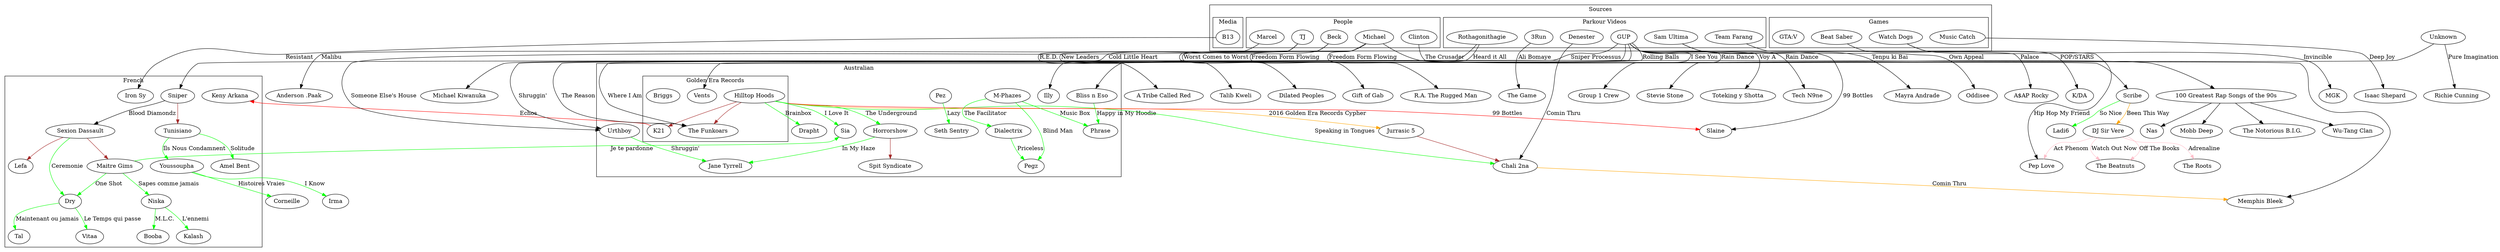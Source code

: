 /**
 * Song relationships represented by arrow colours
 * Sample: Red
 * Interpolation: Blue
 * Remix: Pink
 * Feature: Green
 * Band Member / Affiliation: Brown
 * Reference: Orange
 */

digraph "music-discovery" {
	compound = true;
	// Artists
	"Bliss n Eso" -> "Phrase" [color=green label="Happy in My Hoodie"];

	"Chali 2na" -> "Memphis Bleek" [color=orange label="Comin Thru"];

	"Dialectrix" -> "Pegz" [color=green label="Priceless"];

	"DJ Sir Vere" -> "Pep Love" [color=pink label="Act Phenom"];
	"DJ Sir Vere" -> "The Beatnuts" [color=pink label="Off The Books"];
	"DJ Sir Vere" -> "The Beatnuts" [color=pink label="Watch Out Now"];
	"DJ Sir Vere" -> "The Roots" [color=pink label="Adrenaline"];

	"Dry" -> "Tal" [color=green label="Maintenant ou jamais"];
	"Dry" -> "Vitaa" [color=green label="Le Temps qui passe"];

	"Hilltop Hoods" -> "Chali 2na" [color=green label="Speaking in Tongues"];
	"Hilltop Hoods" -> "Drapht" [color=green label="Brainbox"];
	"Hilltop Hoods" -> "Horrorshow" [color=green label="The Underground"];
	"Hilltop Hoods" -> "Jurrasic 5" [color=orange label="2016 Golden Era Records Cypher" ltail="cluster_Golden Era Records"];
	"Hilltop Hoods" -> "K21" [color=brown];
	"Hilltop Hoods" -> "Sia" [color=green label="I Love It"];
	"Hilltop Hoods" -> "Slaine" [color=red label="99 Bottles" ltail="cluster_Golden Era Records"];
	"Hilltop Hoods" -> "The Funkoars" [color=brown];

	"Horrorshow" -> "Jane Tyrrell" [color=green label="In My Haze"];
	"Horrorshow" -> "Spit Syndicate" [color=brown];

	"Jurrasic 5" -> "Chali 2na" [color=brown];

	"K21" -> "Keny Arkana" [color=red label="Echos"];

	"Maitre Gims" -> "Dry" [color=green label="One Shot"];
	"Maitre Gims" -> "Niska" [color=green label="Sapes comme jamais"];
	"Maitre Gims" -> "Sia" [color=green label="Je te pardonne"];

	"M-Phazes" -> "Dialectrix" [color=green label="The Facilitator"];
	"M-Phazes" -> "Pegz" [color=green label="Blind Man"];
	"M-Phazes" -> "Phrase" [color=green label="Music Box"];

	"Niska" -> "Booba" [color=green label="M.L.C."];
	"Niska" -> "Kalash" [color=green label="L'ennemi"];

	"Pez" -> "Seth Sentry" [color=green label="Lazy"];

	"Scribe" -> "Ladi6" [color=green label="So Nice"];
	"Scribe" -> "DJ Sir Vere" [color=orange label="Been This Way"];

	"Sexion Dassault" -> "Dry" [color=green label="Ceremonie"];
	"Sexion Dassault" -> "Maitre Gims" [color=brown];
	"Sexion Dassault" -> "Lefa" [color=brown];

	"Sniper" -> "Sexion Dassault" [label="Blood Diamondz"];
	"Sniper" -> "Tunisiano" [color=brown];

	"Tunisiano" -> "Amel Bent" [color=green label="Solitude"];
	"Tunisiano" -> "Youssoupha" [color=green label="Ils Nous Condamnent"];

	"Urthboy" -> "Jane Tyrrell" [color=green label="Shruggin'"];

	"Youssoupha" -> "Corneille" [color=green label="Histoires Vraies"];
	"Youssoupha" -> "Irma" [color=green label="I Know"];

	"100 Greatest Rap Songs of the 90s" -> "Nas";
	"100 Greatest Rap Songs of the 90s" -> "Mobb Deep";
	"100 Greatest Rap Songs of the 90s" -> "The Notorious B.I.G.";
	"100 Greatest Rap Songs of the 90s" -> "Wu-Tang Clan";

	// People
	"Beck" -> "Memphis Bleek";
	"Beck" -> "Michael Kiwanuka" [label="Cold Little Heart"];
	"Clinton" -> "Scribe" [label="The Crusader"];
	"Marcel" -> "Anderson .Paak" [label="Malibu"];
	"Michael" -> "100 Greatest Rap Songs of the 90s";
	"Michael" -> "Dilated Peoples" [label="Worst Comes to Worst"];
	"Michael" -> "Gift of Gab" [label="Freedom Form Flowing"];
	"Michael" -> "R.A. The Rugged Man" [label="Freedom Form Flowing"];
	"TJ" -> "A Tribe Called Red" [label="R.E.D."];
	"TJ" -> "Talib Kweli" [label="New Leaders"];
	"TJ" -> "Urthboy" [label="Someone Else's House"];

	// Parkour Videos
	"3Run" -> "The Game" [label="Ali Bomaye"];
	"Denester" -> "Chali 2na" [label="Comin Thru" URL="https://www.youtube.com/watch?v=FdZsOb8US5g"];
	"GUP" -> "Group 1 Crew" [label="I See You" URL="https://www.youtube.com/watch?v=FP29nf6HOJc"];
	"GUP" -> "Slaine" [label="99 Bottles" URL="https://www.youtube.com/watch?v=FP29nf6HOJc"];
	"GUP" -> "Sniper" [label="Sniper Processus"];
	"GUP" -> "Stevie Stone" [label="Rain Dance" URL="https://www.youtube.com/watch?v=cNqVxVWG_L4"];
	"GUP" -> "Tech N9ne" [label="Rain Dance" URL="https://www.youtube.com/watch?v=cNqVxVWG_L4"];
	"GUP" -> "The Funkoars" [label="The Reason" URL="https://www.youtube.com/watch?v=nn3R23jly0s"];
	"GUP" -> "The Funkoars" [label="Where I Am" URL="https://www.youtube.com/watch?v=PjSwbupUZjI"];
	"GUP" -> "Toteking y Shotta" [label="Voy A" URL="https://www.youtube.com/watch?v=a_tJCHdyD2E"];
	"GUP" -> "Vents" [label="Rolling Balls" URL="https://www.youtube.com/watch?v=Sb3PGXWK6FY"];
	"Rothagonithagie" -> "Illy" [label="Heard it All" URL="https://www.youtube.com/watch?v=pvO_z3amtiM"];
	"Rothagonithagie" -> "Urthboy" [label="Shruggin'" URL="https://www.youtube.com/watch?v=UZw4vS4qeo4"];
	"Sam Ultima" -> "Mayra Andrade" [label="Tenpu ki Bai" URL="https://www.youtube.com/watch?v=tRKigcEUAp8"];
	"Sam Ultima" -> "Oddisee" [label="Own Appeal" URL="https://www.youtube.com/watch?v=gThasSb2Lxg"];
	"Team Farang" -> "A$AP Rocky" [label="Palace" URL="https://www.youtube.com/watch?v=atg5s65oAxg"];

	// Games
	"Beat Saber" -> "K/DA" [label="POP/STARS"];
	"Music Catch" -> "Isaac Shepard" [label="Deep Joy"];
	"Watch Dogs" -> "MGK" [label="Invincible"];
	"Watch Dogs" -> "Pep Love" [label="Hip Hop My Friend"];

	// Other Media
	"B13" -> "Iron Sy" [label="Resistant"];

	// Unknown
	"Unknown" -> "Richie Cunning" [label="Pure Imagination"]
	"Unknown" -> "Bliss n Eso"

	subgraph "cluster_Sources" {
		label="Sources";

		subgraph "cluster_Parkour Videos" {
			label="Parkour Videos";
			"GUP";
			"3Run";
			"Denester";
			"Rothagonithagie";
			"Sam Ultima";
			"Team Farang";
		}

		subgraph "cluster_People" {
			label="People";
			"Beck";
			"Clinton";
			"Marcel";
			"Michael";
			"TJ";
		}

		subgraph "cluster_Media" {
			label="Media";
			"B13";
		}

		subgraph "cluster_Games" {
			label="Games";
			"Beat Saber";
			"GTA:V";
			"Music Catch";
			"Watch Dogs";
		}
	}

	subgraph "cluster_Aus" {
		label="Australian";
		subgraph "cluster_Golden Era Records" {
			label="Golden Era Records";
			"Briggs";
			"Hilltop Hoods";
			"K21";
			"The Funkoars" ;
			"Vents";
		}

		"Bliss n Eso";
		"Dialectrix";
		"Drapht";
		"Horrorshow";
		"Illy";
		"Jane Tyrrell";
		"M-Phazes";
		"Pegz";
		"Pez";
		"Phrase";
		"Seth Sentry";
		"Sia";
		"Spit Syndicate";
		"Urthboy";
	}

	subgraph "cluster_French" {
		label="French";
		"Amel Bent";
		"Booba";
		"Dry";
		"Iron Sy";
		"Kalash";
		"Keny Arkana";
		"Lefa";
		"Maitre Gims";
		"Niska";
		"Sexion Dassault";
		"Sniper";
		"Tal";
		"Tunisiano";
		"Vitaa";
		"Youssoupha";
	}
}
